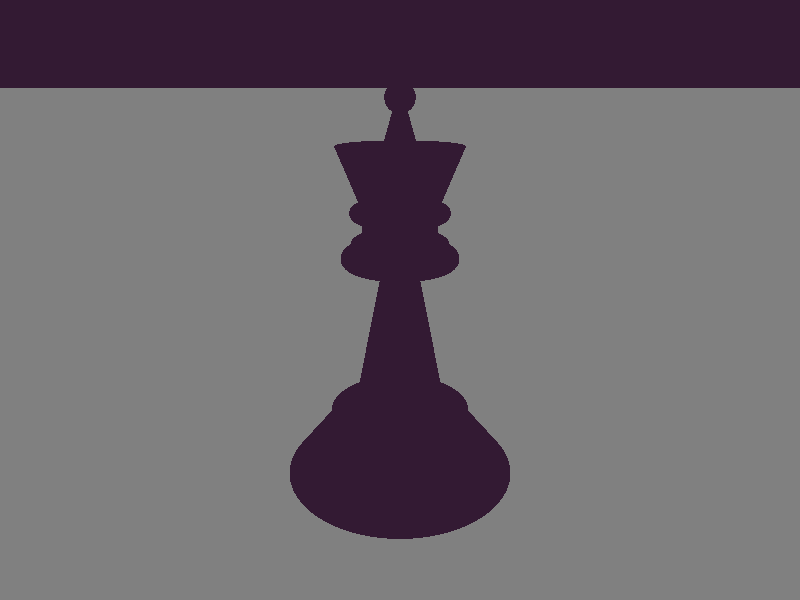 //September 21, 2015

//Scene Setup:
background {
	rgb <.2,.1,.2>
}

camera {
	location <10,5,10>
	look_at <0,0,0>
}

#declare SpotLight = light_source{
	<10,10,10>
	rgb <1,1,1>
	spotlight
	point_at <0,2,0>
	radius 15
	falloff 30
	tightness 15
};

#declare AreaLight = light_source {
	<20,20,-20>
	rgb <1,1,1>
	area_light
	<1,0,1>, <0,1,1>, 4,4 //4*4 = number of lights in the scene
};

#declare RimLight = light_source{
	<0,10,10>
	rgb <1,1,1> * .8
	spotlight
	radius 10
	falloff 30
	point_at <0,3,0>
	rotate <0,200,0>
	rotate <25,0,0>
	shadowless
};

#declare KeyLightIntensity = .8;
#declare KeyLight = light_source {
	<0,8,-13>
	rgb<1,1,1> * KeyLightIntensity
	rotate <15,-45,0>
};

#declare FillLight = light_source{
	<0,4,10> //should be on other side
	rgb <.7,1,1> * KeyLightIntensity * .5 //half as strong as key light - tint to scene
	spotlight //most are
	radius 10
	falloff 20
	rotate <0,-25,0>
	shadowless
};

light_source {RimLight}
light_source {FillLight}
light_source {KeyLight}

//Colors:
#declare ChessLightColor = texture {
	pigment{
		rgb <.2,.1,.2>
	}
};

#declare ChessDarkColor = texture {
	pigment{
		rgb <.5,.5,.5>
	}
};

//Shapes:
#declare TopandBottomCone = cone {
	<0,.75,0>
	1.5
	<0,-.75,0>
	.9
	texture {ChessLightColor}
};

#declare MiddleCone = cone {
	<0,2,0>
	.4
	<0,-2,0>
	1.2
	texture {ChessLightColor}
};

#declare FinialCone = cone {
	<0,.5,0>
	.1
	<0,-.5,0>
	.4
	texture {ChessLightColor}
};

#declare ThinCylinder = cylinder {
	<0,.5,0>
	<0,0,0>
	.9
	texture {ChessLightColor}
};

#declare ThinTorus = torus{
	1
	.2
	texture{ChessLightColor}
};

#declare FinialSphere = sphere {
	<0,0,0>
	.35
	texture{ChessLightColor}
};


#declare ChessPiece = union {
	//Finial
	object {
		FinialCone
		translate <0,1.25,0>
	}
	object {
		FinialSphere
		translate <0,1.8,0>
	}
	//Top
	object{
		TopandBottomCone
	}
	object {
		ThinTorus
		translate<0,-.8,0>
	}
	object{
		ThinCylinder
		translate<0,-1.5,0>
	}
	//Middle
	object{
		ThinTorus
		translate<0,-1.6,0>
	}
	object{
		ThinTorus
		scale<1.2,1.2,1.2>
		translate<0,-1.9,0>
	}
	object {
		MiddleCone
		translate<0,-4,0>
	}
	//Bottom
	object {
		ThinCylinder
		scale <2,1,2>
		translate <0,-6.5,0>
	}
	object {
		TopandBottomCone
		scale <2,1,2>
		rotate <180,0,0>
		translate <0,-7,0>
	}
	translate<0,3,0>
};

object {
	ChessPiece
}
plane{
	<0,1,0>
	0
	translate<0,-5,0>
	texture{ChessDarkColor}
}
